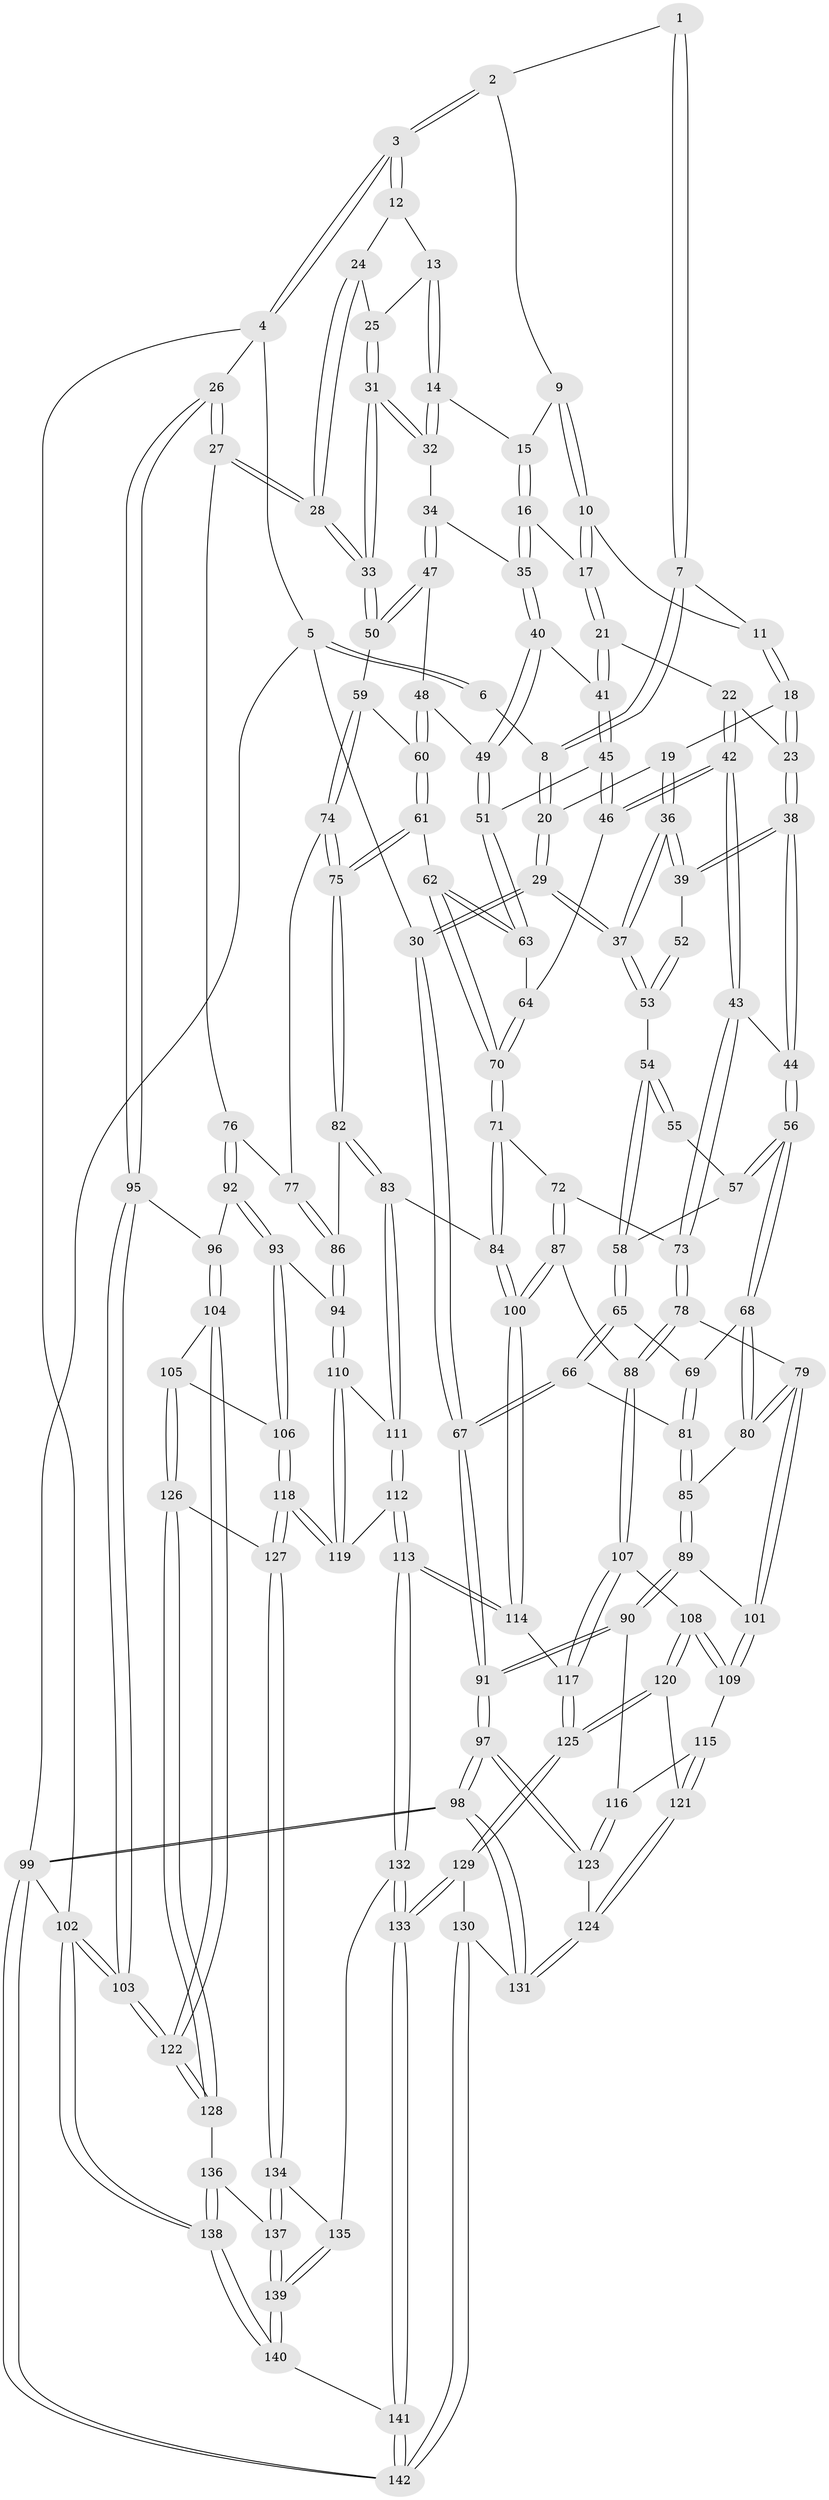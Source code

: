 // Generated by graph-tools (version 1.1) at 2025/27/03/09/25 03:27:09]
// undirected, 142 vertices, 352 edges
graph export_dot {
graph [start="1"]
  node [color=gray90,style=filled];
  1 [pos="+0.26802114270834265+0"];
  2 [pos="+0.5480488748407231+0"];
  3 [pos="+1+0"];
  4 [pos="+1+0"];
  5 [pos="+0+0"];
  6 [pos="+0.054557119432129736+0"];
  7 [pos="+0.30406384085949345+0.024356111728848346"];
  8 [pos="+0.18027337432466967+0.0869196783677768"];
  9 [pos="+0.5435525822366885+0"];
  10 [pos="+0.4647349413047054+0.03715365216073033"];
  11 [pos="+0.3384242710012864+0.07664338359043375"];
  12 [pos="+0.8884885607381467+0"];
  13 [pos="+0.7101715090280133+0.09134896506031022"];
  14 [pos="+0.6674420966315516+0.10548721980275524"];
  15 [pos="+0.6179010418655484+0.042071336261080866"];
  16 [pos="+0.5259866828863485+0.1411933225931775"];
  17 [pos="+0.4853951224777956+0.14796505588481162"];
  18 [pos="+0.33075733365801696+0.11310259476160851"];
  19 [pos="+0.19977200728593844+0.13432502597929508"];
  20 [pos="+0.17749672796277038+0.10549881879534861"];
  21 [pos="+0.47914134932185254+0.1612282795227945"];
  22 [pos="+0.42426742767721837+0.17451643879697895"];
  23 [pos="+0.34573768082203626+0.15127155824780752"];
  24 [pos="+0.8838311838389062+0"];
  25 [pos="+0.7723993231116053+0.15245092958383674"];
  26 [pos="+1+0.28457681948537117"];
  27 [pos="+0.8854879096337651+0.3104082454924325"];
  28 [pos="+0.8627194944321559+0.2978584404535506"];
  29 [pos="+0+0.19312358260101642"];
  30 [pos="+0+0.1891694280219414"];
  31 [pos="+0.7847574165078127+0.21955659995307245"];
  32 [pos="+0.6553536431582829+0.16095880559829825"];
  33 [pos="+0.8607195228066743+0.2977573370969293"];
  34 [pos="+0.6543081406973805+0.16212118056286123"];
  35 [pos="+0.6405650729556153+0.16784358521197085"];
  36 [pos="+0.2082718107477606+0.20691728658825845"];
  37 [pos="+0+0.22605194232650547"];
  38 [pos="+0.2837259520207626+0.270622690247842"];
  39 [pos="+0.2304914386669146+0.24547603150123715"];
  40 [pos="+0.5964029583075117+0.21868013495455504"];
  41 [pos="+0.5038935137540735+0.2219071176696042"];
  42 [pos="+0.372309080606103+0.32722191176579196"];
  43 [pos="+0.33808417118585865+0.33621646762212165"];
  44 [pos="+0.32307860428992946+0.33245764780571435"];
  45 [pos="+0.498211270159656+0.2681563140811126"];
  46 [pos="+0.4370971124067436+0.3297813464953367"];
  47 [pos="+0.6741447661165466+0.2593257342655129"];
  48 [pos="+0.6268213531907417+0.3101694291031393"];
  49 [pos="+0.6045035159103769+0.31203234102703875"];
  50 [pos="+0.8411532008802564+0.30482907562482486"];
  51 [pos="+0.5989379345648908+0.3157433326186807"];
  52 [pos="+0.2298532279453774+0.24589573623790273"];
  53 [pos="+0.07046880919007167+0.28579716996573584"];
  54 [pos="+0.1278881936393355+0.3381159248352663"];
  55 [pos="+0.18428451267810805+0.29848131304378545"];
  56 [pos="+0.26514762388801005+0.3863166685948029"];
  57 [pos="+0.18862884917428677+0.3420625723868589"];
  58 [pos="+0.1324531780501886+0.35187722106963115"];
  59 [pos="+0.7462372386422043+0.36655134862279953"];
  60 [pos="+0.7050929614966526+0.3597685717308242"];
  61 [pos="+0.6110984440355812+0.4215103805024438"];
  62 [pos="+0.5830899228316643+0.3828935367842703"];
  63 [pos="+0.5801206158080177+0.3672568658682618"];
  64 [pos="+0.4602194834498794+0.3547115457201356"];
  65 [pos="+0.13646765374141068+0.3888222838388412"];
  66 [pos="+0.027524266007059945+0.4284941308172961"];
  67 [pos="+0+0.43074394615994593"];
  68 [pos="+0.24017445436779306+0.4176119647133651"];
  69 [pos="+0.16580743624489497+0.41276903633790707"];
  70 [pos="+0.4887307613085208+0.45027844228068187"];
  71 [pos="+0.4848477913499343+0.4822645881287033"];
  72 [pos="+0.4068437549281687+0.4728605378376609"];
  73 [pos="+0.37665425991354257+0.4536208687369191"];
  74 [pos="+0.7274457762937538+0.42890581492791807"];
  75 [pos="+0.6270521924713657+0.49706652211691105"];
  76 [pos="+0.8778603472424041+0.44555323248217105"];
  77 [pos="+0.7592863103319918+0.47601975849205796"];
  78 [pos="+0.287555293331414+0.541357622720534"];
  79 [pos="+0.2742629913640306+0.5352491503380532"];
  80 [pos="+0.24606181654360426+0.47593883772942774"];
  81 [pos="+0.13019210350346588+0.4834353485387005"];
  82 [pos="+0.6185279558171999+0.5250133791770345"];
  83 [pos="+0.6051338035979996+0.5357712042496824"];
  84 [pos="+0.5141476233342691+0.5259243744276205"];
  85 [pos="+0.13563882804780225+0.5110169987698142"];
  86 [pos="+0.7572544668294597+0.5615441464965855"];
  87 [pos="+0.3771735249545588+0.5805034596243289"];
  88 [pos="+0.32406570012312064+0.587424428879843"];
  89 [pos="+0.12435513008842639+0.5537207208544952"];
  90 [pos="+0+0.574461834680054"];
  91 [pos="+0+0.5377763077218691"];
  92 [pos="+0.8899948366475087+0.5093347332552928"];
  93 [pos="+0.8070362314082841+0.5822693380004372"];
  94 [pos="+0.7794301483520922+0.581262999582209"];
  95 [pos="+1+0.4613516067492997"];
  96 [pos="+0.9222618860844587+0.5252956744047612"];
  97 [pos="+0+0.5497220275404215"];
  98 [pos="+0+1"];
  99 [pos="+0+1"];
  100 [pos="+0.4544970491481593+0.6000871142405688"];
  101 [pos="+0.17225257085009743+0.5917524696818723"];
  102 [pos="+1+1"];
  103 [pos="+1+0.735197238319269"];
  104 [pos="+0.971962143963993+0.6522237301452123"];
  105 [pos="+0.8813877387433418+0.6772861235919877"];
  106 [pos="+0.8511664024439267+0.6522683061066574"];
  107 [pos="+0.3098027927059946+0.6561625923805361"];
  108 [pos="+0.19327051105573867+0.6577567461299128"];
  109 [pos="+0.17470895633960098+0.6274922608512775"];
  110 [pos="+0.7430006247368579+0.636045277731961"];
  111 [pos="+0.6110266564354975+0.6052557476415605"];
  112 [pos="+0.6027522256809699+0.6808314468919743"];
  113 [pos="+0.5025689038732916+0.7352944954780591"];
  114 [pos="+0.47160181573909915+0.7038559478240043"];
  115 [pos="+0.12215476899870199+0.6527388282993877"];
  116 [pos="+0.0832848389080504+0.6613940746996416"];
  117 [pos="+0.3280602487926327+0.705382567788247"];
  118 [pos="+0.7185022768607254+0.7521891216749451"];
  119 [pos="+0.7093316620434416+0.7359051185823674"];
  120 [pos="+0.18343241069917207+0.729283806729676"];
  121 [pos="+0.13252606837934136+0.7406032504508955"];
  122 [pos="+1+0.7220613631853797"];
  123 [pos="+0.08501555756161473+0.7412943169039673"];
  124 [pos="+0.09174761769401443+0.7553430929915832"];
  125 [pos="+0.27755199299704897+0.8163781901605671"];
  126 [pos="+0.8641223484245891+0.7596554620079972"];
  127 [pos="+0.7206175925922681+0.758613787826993"];
  128 [pos="+0.893834322684789+0.8030435210841155"];
  129 [pos="+0.2830016426364354+0.8606912240452409"];
  130 [pos="+0.24930394417510762+0.8744252778858911"];
  131 [pos="+0.028890679235729855+0.8986265831631978"];
  132 [pos="+0.4990977426009002+0.8373703985239858"];
  133 [pos="+0.41808598110805073+0.945982283554571"];
  134 [pos="+0.716477579419066+0.7787550027040476"];
  135 [pos="+0.6425957040069918+0.8502959622779098"];
  136 [pos="+0.8860790507613071+0.845089696357364"];
  137 [pos="+0.794935353191671+0.8850170418955465"];
  138 [pos="+1+1"];
  139 [pos="+0.7318640835463734+1"];
  140 [pos="+0.732639899492679+1"];
  141 [pos="+0.4636592982963442+1"];
  142 [pos="+0.0705030958061139+1"];
  1 -- 2;
  1 -- 7;
  1 -- 7;
  2 -- 3;
  2 -- 3;
  2 -- 9;
  3 -- 4;
  3 -- 4;
  3 -- 12;
  3 -- 12;
  4 -- 5;
  4 -- 26;
  4 -- 102;
  5 -- 6;
  5 -- 6;
  5 -- 30;
  5 -- 99;
  6 -- 8;
  7 -- 8;
  7 -- 8;
  7 -- 11;
  8 -- 20;
  8 -- 20;
  9 -- 10;
  9 -- 10;
  9 -- 15;
  10 -- 11;
  10 -- 17;
  10 -- 17;
  11 -- 18;
  11 -- 18;
  12 -- 13;
  12 -- 24;
  13 -- 14;
  13 -- 14;
  13 -- 25;
  14 -- 15;
  14 -- 32;
  14 -- 32;
  15 -- 16;
  15 -- 16;
  16 -- 17;
  16 -- 35;
  16 -- 35;
  17 -- 21;
  17 -- 21;
  18 -- 19;
  18 -- 23;
  18 -- 23;
  19 -- 20;
  19 -- 36;
  19 -- 36;
  20 -- 29;
  20 -- 29;
  21 -- 22;
  21 -- 41;
  21 -- 41;
  22 -- 23;
  22 -- 42;
  22 -- 42;
  23 -- 38;
  23 -- 38;
  24 -- 25;
  24 -- 28;
  24 -- 28;
  25 -- 31;
  25 -- 31;
  26 -- 27;
  26 -- 27;
  26 -- 95;
  26 -- 95;
  27 -- 28;
  27 -- 28;
  27 -- 76;
  28 -- 33;
  28 -- 33;
  29 -- 30;
  29 -- 30;
  29 -- 37;
  29 -- 37;
  30 -- 67;
  30 -- 67;
  31 -- 32;
  31 -- 32;
  31 -- 33;
  31 -- 33;
  32 -- 34;
  33 -- 50;
  33 -- 50;
  34 -- 35;
  34 -- 47;
  34 -- 47;
  35 -- 40;
  35 -- 40;
  36 -- 37;
  36 -- 37;
  36 -- 39;
  36 -- 39;
  37 -- 53;
  37 -- 53;
  38 -- 39;
  38 -- 39;
  38 -- 44;
  38 -- 44;
  39 -- 52;
  40 -- 41;
  40 -- 49;
  40 -- 49;
  41 -- 45;
  41 -- 45;
  42 -- 43;
  42 -- 43;
  42 -- 46;
  42 -- 46;
  43 -- 44;
  43 -- 73;
  43 -- 73;
  44 -- 56;
  44 -- 56;
  45 -- 46;
  45 -- 46;
  45 -- 51;
  46 -- 64;
  47 -- 48;
  47 -- 50;
  47 -- 50;
  48 -- 49;
  48 -- 60;
  48 -- 60;
  49 -- 51;
  49 -- 51;
  50 -- 59;
  51 -- 63;
  51 -- 63;
  52 -- 53;
  52 -- 53;
  53 -- 54;
  54 -- 55;
  54 -- 55;
  54 -- 58;
  54 -- 58;
  55 -- 57;
  56 -- 57;
  56 -- 57;
  56 -- 68;
  56 -- 68;
  57 -- 58;
  58 -- 65;
  58 -- 65;
  59 -- 60;
  59 -- 74;
  59 -- 74;
  60 -- 61;
  60 -- 61;
  61 -- 62;
  61 -- 75;
  61 -- 75;
  62 -- 63;
  62 -- 63;
  62 -- 70;
  62 -- 70;
  63 -- 64;
  64 -- 70;
  64 -- 70;
  65 -- 66;
  65 -- 66;
  65 -- 69;
  66 -- 67;
  66 -- 67;
  66 -- 81;
  67 -- 91;
  67 -- 91;
  68 -- 69;
  68 -- 80;
  68 -- 80;
  69 -- 81;
  69 -- 81;
  70 -- 71;
  70 -- 71;
  71 -- 72;
  71 -- 84;
  71 -- 84;
  72 -- 73;
  72 -- 87;
  72 -- 87;
  73 -- 78;
  73 -- 78;
  74 -- 75;
  74 -- 75;
  74 -- 77;
  75 -- 82;
  75 -- 82;
  76 -- 77;
  76 -- 92;
  76 -- 92;
  77 -- 86;
  77 -- 86;
  78 -- 79;
  78 -- 88;
  78 -- 88;
  79 -- 80;
  79 -- 80;
  79 -- 101;
  79 -- 101;
  80 -- 85;
  81 -- 85;
  81 -- 85;
  82 -- 83;
  82 -- 83;
  82 -- 86;
  83 -- 84;
  83 -- 111;
  83 -- 111;
  84 -- 100;
  84 -- 100;
  85 -- 89;
  85 -- 89;
  86 -- 94;
  86 -- 94;
  87 -- 88;
  87 -- 100;
  87 -- 100;
  88 -- 107;
  88 -- 107;
  89 -- 90;
  89 -- 90;
  89 -- 101;
  90 -- 91;
  90 -- 91;
  90 -- 116;
  91 -- 97;
  91 -- 97;
  92 -- 93;
  92 -- 93;
  92 -- 96;
  93 -- 94;
  93 -- 106;
  93 -- 106;
  94 -- 110;
  94 -- 110;
  95 -- 96;
  95 -- 103;
  95 -- 103;
  96 -- 104;
  96 -- 104;
  97 -- 98;
  97 -- 98;
  97 -- 123;
  97 -- 123;
  98 -- 99;
  98 -- 99;
  98 -- 131;
  98 -- 131;
  99 -- 142;
  99 -- 142;
  99 -- 102;
  100 -- 114;
  100 -- 114;
  101 -- 109;
  101 -- 109;
  102 -- 103;
  102 -- 103;
  102 -- 138;
  102 -- 138;
  103 -- 122;
  103 -- 122;
  104 -- 105;
  104 -- 122;
  104 -- 122;
  105 -- 106;
  105 -- 126;
  105 -- 126;
  106 -- 118;
  106 -- 118;
  107 -- 108;
  107 -- 117;
  107 -- 117;
  108 -- 109;
  108 -- 109;
  108 -- 120;
  108 -- 120;
  109 -- 115;
  110 -- 111;
  110 -- 119;
  110 -- 119;
  111 -- 112;
  111 -- 112;
  112 -- 113;
  112 -- 113;
  112 -- 119;
  113 -- 114;
  113 -- 114;
  113 -- 132;
  113 -- 132;
  114 -- 117;
  115 -- 116;
  115 -- 121;
  115 -- 121;
  116 -- 123;
  116 -- 123;
  117 -- 125;
  117 -- 125;
  118 -- 119;
  118 -- 119;
  118 -- 127;
  118 -- 127;
  120 -- 121;
  120 -- 125;
  120 -- 125;
  121 -- 124;
  121 -- 124;
  122 -- 128;
  122 -- 128;
  123 -- 124;
  124 -- 131;
  124 -- 131;
  125 -- 129;
  125 -- 129;
  126 -- 127;
  126 -- 128;
  126 -- 128;
  127 -- 134;
  127 -- 134;
  128 -- 136;
  129 -- 130;
  129 -- 133;
  129 -- 133;
  130 -- 131;
  130 -- 142;
  130 -- 142;
  132 -- 133;
  132 -- 133;
  132 -- 135;
  133 -- 141;
  133 -- 141;
  134 -- 135;
  134 -- 137;
  134 -- 137;
  135 -- 139;
  135 -- 139;
  136 -- 137;
  136 -- 138;
  136 -- 138;
  137 -- 139;
  137 -- 139;
  138 -- 140;
  138 -- 140;
  139 -- 140;
  139 -- 140;
  140 -- 141;
  141 -- 142;
  141 -- 142;
}
